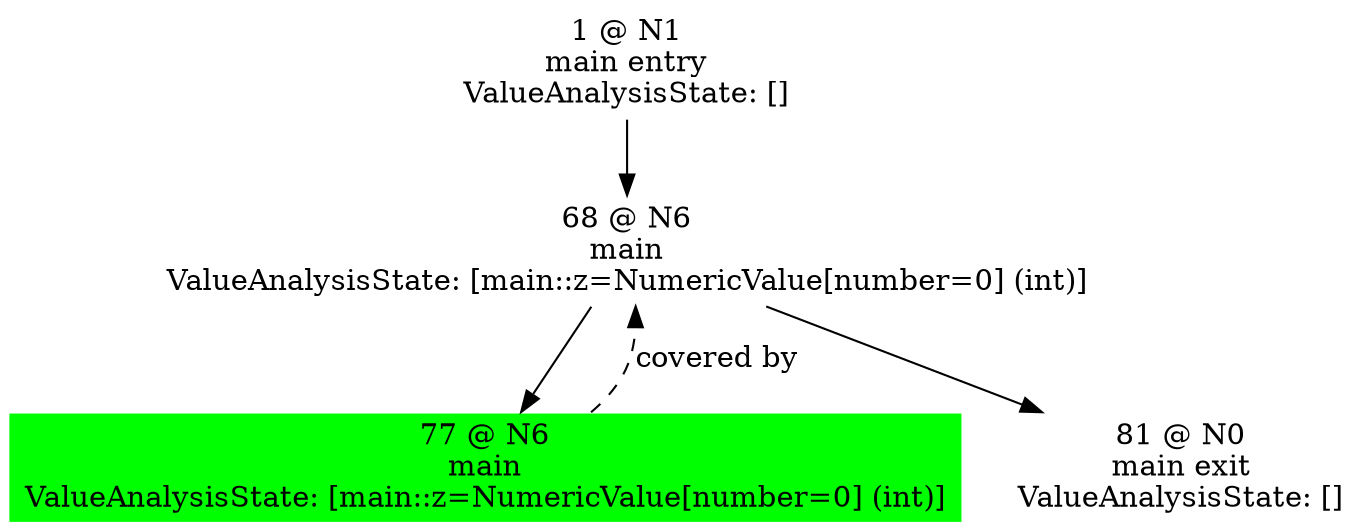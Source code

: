 digraph ARG {
node [style="filled" shape="box" color="white"]
1 [label="1 @ N1\nmain entry\nValueAnalysisState: []\n" id="1"]
68 [label="68 @ N6\nmain\nValueAnalysisState: [main::z=NumericValue[number=0] (int)]\n" id="68"]
77 [fillcolor="green" label="77 @ N6\nmain\nValueAnalysisState: [main::z=NumericValue[number=0] (int)]\n" id="77"]
81 [label="81 @ N0\nmain exit\nValueAnalysisState: []\n" id="81"]
1 -> 68 []
77 -> 68 [style="dashed" weight="0" label="covered by"]
68 -> 81 []
68 -> 77 []
}
